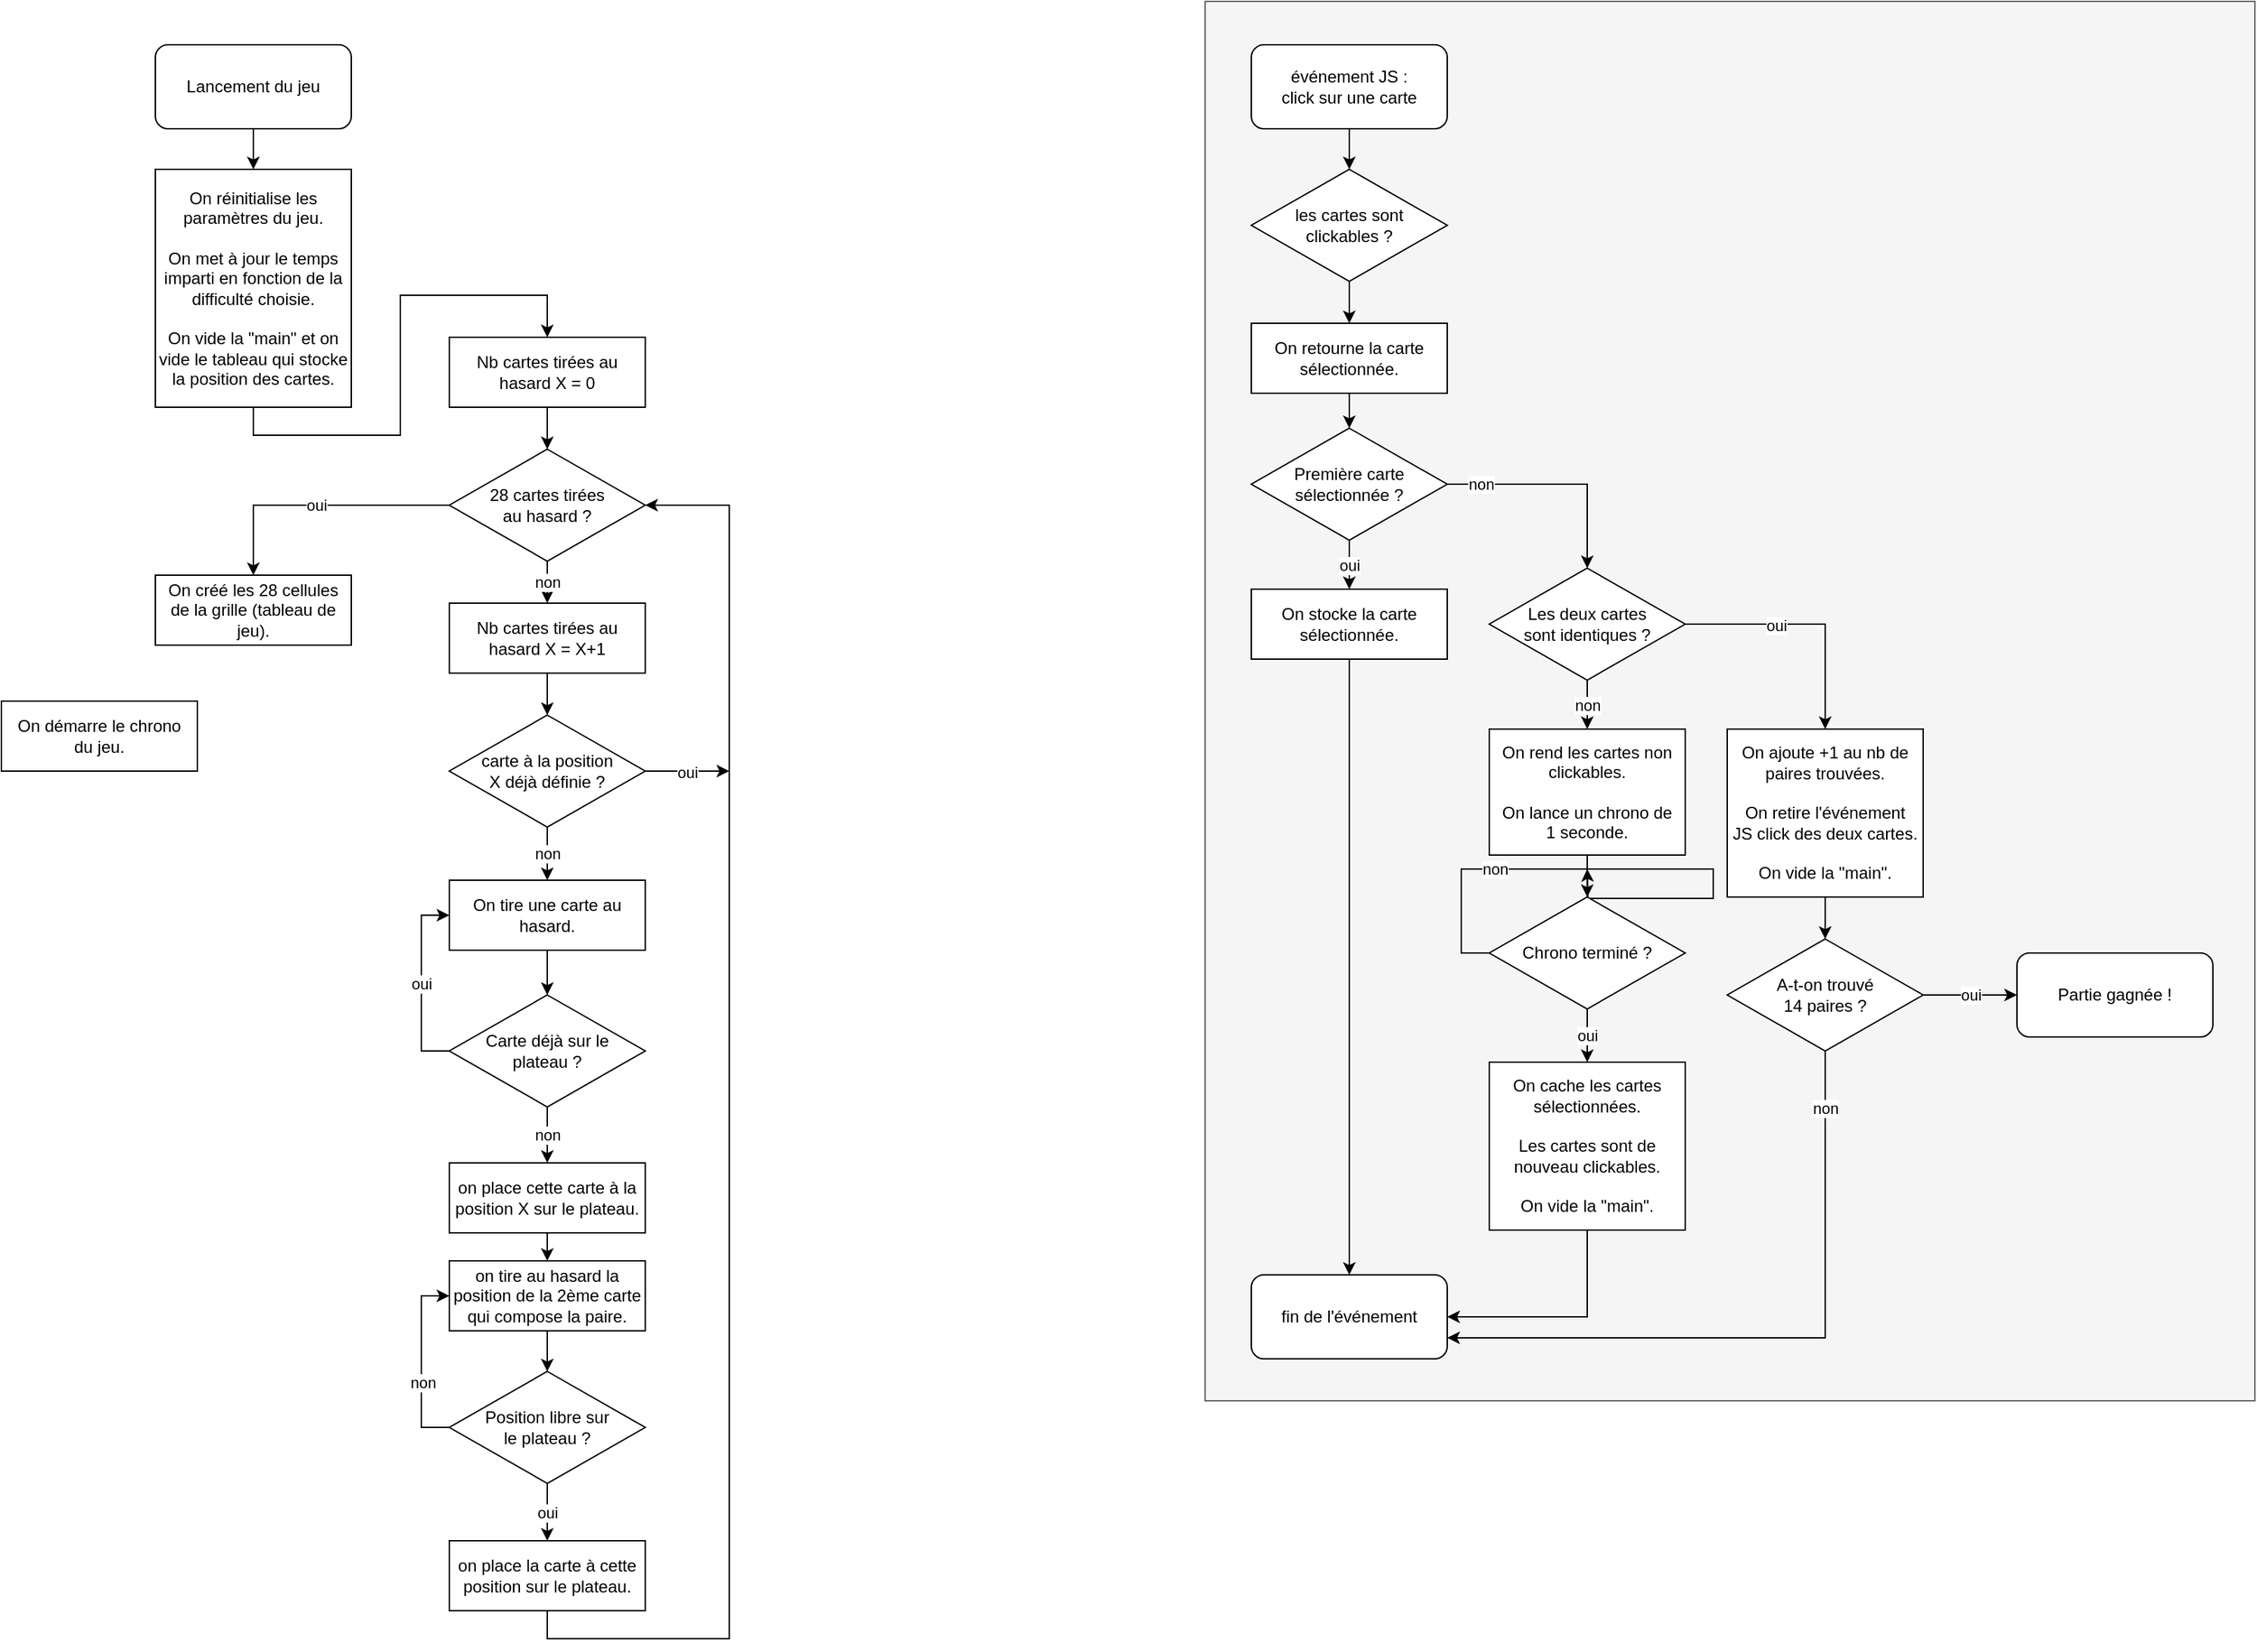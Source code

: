 <mxfile version="14.6.13" type="github">
  <diagram id="Mho7VbrldvnrTyEdaJBi" name="Page-1">
    <mxGraphModel dx="2205" dy="752" grid="1" gridSize="10" guides="1" tooltips="1" connect="1" arrows="1" fold="1" page="1" pageScale="1" pageWidth="827" pageHeight="1169" math="0" shadow="0">
      <root>
        <mxCell id="0" />
        <mxCell id="1" parent="0" />
        <mxCell id="lv7PpkQllb6Zml0wK7hn-37" value="" style="rounded=0;whiteSpace=wrap;html=1;fillColor=#f5f5f5;strokeColor=#666666;fontColor=#333333;" vertex="1" parent="1">
          <mxGeometry x="270" y="130" width="750" height="1000" as="geometry" />
        </mxCell>
        <mxCell id="lv7PpkQllb6Zml0wK7hn-7" style="edgeStyle=orthogonalEdgeStyle;rounded=0;orthogonalLoop=1;jettySize=auto;html=1;exitX=0.5;exitY=1;exitDx=0;exitDy=0;entryX=0.5;entryY=0;entryDx=0;entryDy=0;" edge="1" parent="1" source="lv7PpkQllb6Zml0wK7hn-1" target="lv7PpkQllb6Zml0wK7hn-2">
          <mxGeometry relative="1" as="geometry" />
        </mxCell>
        <mxCell id="lv7PpkQllb6Zml0wK7hn-1" value="événement JS : &lt;br&gt;click sur une carte" style="rounded=1;whiteSpace=wrap;html=1;" vertex="1" parent="1">
          <mxGeometry x="303" y="161" width="140" height="60" as="geometry" />
        </mxCell>
        <mxCell id="lv7PpkQllb6Zml0wK7hn-8" style="edgeStyle=orthogonalEdgeStyle;rounded=0;orthogonalLoop=1;jettySize=auto;html=1;exitX=0.5;exitY=1;exitDx=0;exitDy=0;entryX=0.5;entryY=0;entryDx=0;entryDy=0;" edge="1" parent="1" source="lv7PpkQllb6Zml0wK7hn-2" target="lv7PpkQllb6Zml0wK7hn-4">
          <mxGeometry relative="1" as="geometry" />
        </mxCell>
        <mxCell id="lv7PpkQllb6Zml0wK7hn-2" value="les cartes sont &lt;br&gt;clickables ?" style="rhombus;whiteSpace=wrap;html=1;" vertex="1" parent="1">
          <mxGeometry x="303" y="250" width="140" height="80" as="geometry" />
        </mxCell>
        <mxCell id="lv7PpkQllb6Zml0wK7hn-3" value="fin de l&#39;événement" style="rounded=1;whiteSpace=wrap;html=1;" vertex="1" parent="1">
          <mxGeometry x="303" y="1040" width="140" height="60" as="geometry" />
        </mxCell>
        <mxCell id="lv7PpkQllb6Zml0wK7hn-9" style="edgeStyle=orthogonalEdgeStyle;rounded=0;orthogonalLoop=1;jettySize=auto;html=1;exitX=0.5;exitY=1;exitDx=0;exitDy=0;entryX=0.5;entryY=0;entryDx=0;entryDy=0;" edge="1" parent="1" source="lv7PpkQllb6Zml0wK7hn-4" target="lv7PpkQllb6Zml0wK7hn-5">
          <mxGeometry relative="1" as="geometry" />
        </mxCell>
        <mxCell id="lv7PpkQllb6Zml0wK7hn-4" value="On retourne la carte sélectionnée." style="rounded=0;whiteSpace=wrap;html=1;" vertex="1" parent="1">
          <mxGeometry x="303" y="360" width="140" height="50" as="geometry" />
        </mxCell>
        <mxCell id="lv7PpkQllb6Zml0wK7hn-10" value="oui" style="edgeStyle=orthogonalEdgeStyle;rounded=0;orthogonalLoop=1;jettySize=auto;html=1;exitX=0.5;exitY=1;exitDx=0;exitDy=0;entryX=0.5;entryY=0;entryDx=0;entryDy=0;" edge="1" parent="1" source="lv7PpkQllb6Zml0wK7hn-5" target="lv7PpkQllb6Zml0wK7hn-6">
          <mxGeometry relative="1" as="geometry" />
        </mxCell>
        <mxCell id="lv7PpkQllb6Zml0wK7hn-13" style="edgeStyle=orthogonalEdgeStyle;rounded=0;orthogonalLoop=1;jettySize=auto;html=1;exitX=1;exitY=0.5;exitDx=0;exitDy=0;entryX=0.5;entryY=0;entryDx=0;entryDy=0;" edge="1" parent="1" source="lv7PpkQllb6Zml0wK7hn-5" target="lv7PpkQllb6Zml0wK7hn-12">
          <mxGeometry relative="1" as="geometry" />
        </mxCell>
        <mxCell id="lv7PpkQllb6Zml0wK7hn-35" value="non" style="edgeLabel;html=1;align=center;verticalAlign=middle;resizable=0;points=[];" vertex="1" connectable="0" parent="lv7PpkQllb6Zml0wK7hn-13">
          <mxGeometry x="-0.697" y="-3" relative="1" as="geometry">
            <mxPoint y="-3" as="offset" />
          </mxGeometry>
        </mxCell>
        <mxCell id="lv7PpkQllb6Zml0wK7hn-5" value="&lt;div&gt;Première carte &lt;br&gt;&lt;/div&gt;&lt;div&gt;sélectionnée ?&lt;br&gt;&lt;/div&gt;" style="rhombus;whiteSpace=wrap;html=1;" vertex="1" parent="1">
          <mxGeometry x="303" y="435" width="140" height="80" as="geometry" />
        </mxCell>
        <mxCell id="lv7PpkQllb6Zml0wK7hn-11" style="edgeStyle=orthogonalEdgeStyle;rounded=0;orthogonalLoop=1;jettySize=auto;html=1;exitX=0.5;exitY=1;exitDx=0;exitDy=0;entryX=0.5;entryY=0;entryDx=0;entryDy=0;" edge="1" parent="1" source="lv7PpkQllb6Zml0wK7hn-6" target="lv7PpkQllb6Zml0wK7hn-3">
          <mxGeometry relative="1" as="geometry" />
        </mxCell>
        <mxCell id="lv7PpkQllb6Zml0wK7hn-6" value="On stocke la carte&lt;br&gt;sélectionnée." style="rounded=0;whiteSpace=wrap;html=1;" vertex="1" parent="1">
          <mxGeometry x="303" y="550" width="140" height="50" as="geometry" />
        </mxCell>
        <mxCell id="lv7PpkQllb6Zml0wK7hn-19" style="edgeStyle=orthogonalEdgeStyle;rounded=0;orthogonalLoop=1;jettySize=auto;html=1;exitX=1;exitY=0.5;exitDx=0;exitDy=0;entryX=0.5;entryY=0;entryDx=0;entryDy=0;" edge="1" parent="1" source="lv7PpkQllb6Zml0wK7hn-12" target="lv7PpkQllb6Zml0wK7hn-14">
          <mxGeometry relative="1" as="geometry" />
        </mxCell>
        <mxCell id="lv7PpkQllb6Zml0wK7hn-20" value="oui" style="edgeLabel;html=1;align=center;verticalAlign=middle;resizable=0;points=[];" vertex="1" connectable="0" parent="lv7PpkQllb6Zml0wK7hn-19">
          <mxGeometry x="-0.259" y="-1" relative="1" as="geometry">
            <mxPoint as="offset" />
          </mxGeometry>
        </mxCell>
        <mxCell id="lv7PpkQllb6Zml0wK7hn-22" value="non" style="edgeStyle=orthogonalEdgeStyle;rounded=0;orthogonalLoop=1;jettySize=auto;html=1;exitX=0.5;exitY=1;exitDx=0;exitDy=0;entryX=0.5;entryY=0;entryDx=0;entryDy=0;" edge="1" parent="1" source="lv7PpkQllb6Zml0wK7hn-12" target="lv7PpkQllb6Zml0wK7hn-21">
          <mxGeometry relative="1" as="geometry" />
        </mxCell>
        <mxCell id="lv7PpkQllb6Zml0wK7hn-12" value="&lt;div&gt;Les deux cartes&lt;br&gt;&lt;/div&gt;&lt;div&gt;sont identiques ?&lt;br&gt;&lt;/div&gt;" style="rhombus;whiteSpace=wrap;html=1;" vertex="1" parent="1">
          <mxGeometry x="473" y="535" width="140" height="80" as="geometry" />
        </mxCell>
        <mxCell id="lv7PpkQllb6Zml0wK7hn-16" style="edgeStyle=orthogonalEdgeStyle;rounded=0;orthogonalLoop=1;jettySize=auto;html=1;exitX=0.5;exitY=1;exitDx=0;exitDy=0;entryX=0.5;entryY=0;entryDx=0;entryDy=0;" edge="1" parent="1" source="lv7PpkQllb6Zml0wK7hn-14" target="lv7PpkQllb6Zml0wK7hn-15">
          <mxGeometry relative="1" as="geometry" />
        </mxCell>
        <mxCell id="lv7PpkQllb6Zml0wK7hn-14" value="&lt;div&gt;On ajoute +1 au nb de paires trouvées.&lt;/div&gt;&lt;div&gt;&lt;br&gt;&lt;/div&gt;&lt;div&gt;On retire l&#39;événement &lt;br&gt;JS click des deux cartes.&lt;/div&gt;&lt;div&gt;&lt;br&gt;&lt;/div&gt;&lt;div&gt;On vide la &quot;main&quot;.&lt;br&gt;&lt;/div&gt;" style="rounded=0;whiteSpace=wrap;html=1;" vertex="1" parent="1">
          <mxGeometry x="643" y="650" width="140" height="120" as="geometry" />
        </mxCell>
        <mxCell id="lv7PpkQllb6Zml0wK7hn-32" value="oui" style="edgeStyle=orthogonalEdgeStyle;rounded=0;orthogonalLoop=1;jettySize=auto;html=1;exitX=1;exitY=0.5;exitDx=0;exitDy=0;entryX=0;entryY=0.5;entryDx=0;entryDy=0;" edge="1" parent="1" source="lv7PpkQllb6Zml0wK7hn-15" target="lv7PpkQllb6Zml0wK7hn-17">
          <mxGeometry relative="1" as="geometry" />
        </mxCell>
        <mxCell id="lv7PpkQllb6Zml0wK7hn-33" style="edgeStyle=orthogonalEdgeStyle;rounded=0;orthogonalLoop=1;jettySize=auto;html=1;exitX=0.5;exitY=1;exitDx=0;exitDy=0;entryX=1;entryY=0.75;entryDx=0;entryDy=0;" edge="1" parent="1" source="lv7PpkQllb6Zml0wK7hn-15" target="lv7PpkQllb6Zml0wK7hn-3">
          <mxGeometry relative="1" as="geometry" />
        </mxCell>
        <mxCell id="lv7PpkQllb6Zml0wK7hn-36" value="non" style="edgeLabel;html=1;align=center;verticalAlign=middle;resizable=0;points=[];" vertex="1" connectable="0" parent="lv7PpkQllb6Zml0wK7hn-33">
          <mxGeometry x="-0.827" relative="1" as="geometry">
            <mxPoint as="offset" />
          </mxGeometry>
        </mxCell>
        <mxCell id="lv7PpkQllb6Zml0wK7hn-15" value="&lt;div&gt;A-t-on trouvé&lt;/div&gt;&lt;div&gt;14 paires ?&lt;br&gt;&lt;/div&gt;" style="rhombus;whiteSpace=wrap;html=1;" vertex="1" parent="1">
          <mxGeometry x="643" y="800" width="140" height="80" as="geometry" />
        </mxCell>
        <mxCell id="lv7PpkQllb6Zml0wK7hn-17" value="Partie gagnée !" style="rounded=1;whiteSpace=wrap;html=1;" vertex="1" parent="1">
          <mxGeometry x="850" y="810" width="140" height="60" as="geometry" />
        </mxCell>
        <mxCell id="lv7PpkQllb6Zml0wK7hn-25" style="edgeStyle=orthogonalEdgeStyle;rounded=0;orthogonalLoop=1;jettySize=auto;html=1;exitX=0.5;exitY=1;exitDx=0;exitDy=0;entryX=0.5;entryY=0;entryDx=0;entryDy=0;" edge="1" parent="1" source="lv7PpkQllb6Zml0wK7hn-21" target="lv7PpkQllb6Zml0wK7hn-23">
          <mxGeometry relative="1" as="geometry" />
        </mxCell>
        <mxCell id="lv7PpkQllb6Zml0wK7hn-21" value="&lt;div&gt;On rend les cartes non&lt;/div&gt;&lt;div&gt;clickables.&lt;/div&gt;&lt;div&gt;&lt;br&gt;&lt;/div&gt;&lt;div&gt;On lance un chrono de&lt;/div&gt;&lt;div&gt;1 seconde.&lt;br&gt;&lt;/div&gt;" style="rounded=0;whiteSpace=wrap;html=1;" vertex="1" parent="1">
          <mxGeometry x="473" y="650" width="140" height="90" as="geometry" />
        </mxCell>
        <mxCell id="lv7PpkQllb6Zml0wK7hn-26" style="edgeStyle=orthogonalEdgeStyle;rounded=0;orthogonalLoop=1;jettySize=auto;html=1;exitX=0;exitY=0.5;exitDx=0;exitDy=0;" edge="1" parent="1" source="lv7PpkQllb6Zml0wK7hn-23">
          <mxGeometry relative="1" as="geometry">
            <mxPoint x="543" y="750" as="targetPoint" />
          </mxGeometry>
        </mxCell>
        <mxCell id="lv7PpkQllb6Zml0wK7hn-27" value="non" style="edgeLabel;html=1;align=center;verticalAlign=middle;resizable=0;points=[];" vertex="1" connectable="0" parent="lv7PpkQllb6Zml0wK7hn-26">
          <mxGeometry x="-0.472" relative="1" as="geometry">
            <mxPoint as="offset" />
          </mxGeometry>
        </mxCell>
        <mxCell id="lv7PpkQllb6Zml0wK7hn-28" value="oui" style="edgeStyle=orthogonalEdgeStyle;rounded=0;orthogonalLoop=1;jettySize=auto;html=1;exitX=0.5;exitY=1;exitDx=0;exitDy=0;entryX=0.5;entryY=0;entryDx=0;entryDy=0;" edge="1" parent="1" source="lv7PpkQllb6Zml0wK7hn-23" target="lv7PpkQllb6Zml0wK7hn-24">
          <mxGeometry relative="1" as="geometry" />
        </mxCell>
        <mxCell id="lv7PpkQllb6Zml0wK7hn-23" value="Chrono terminé ?" style="rhombus;whiteSpace=wrap;html=1;" vertex="1" parent="1">
          <mxGeometry x="473" y="770" width="140" height="80" as="geometry" />
        </mxCell>
        <mxCell id="lv7PpkQllb6Zml0wK7hn-34" style="edgeStyle=orthogonalEdgeStyle;rounded=0;orthogonalLoop=1;jettySize=auto;html=1;exitX=0.5;exitY=1;exitDx=0;exitDy=0;entryX=1;entryY=0.5;entryDx=0;entryDy=0;" edge="1" parent="1" source="lv7PpkQllb6Zml0wK7hn-24" target="lv7PpkQllb6Zml0wK7hn-3">
          <mxGeometry relative="1" as="geometry" />
        </mxCell>
        <mxCell id="lv7PpkQllb6Zml0wK7hn-24" value="&lt;div&gt;On cache les cartes sélectionnées.&lt;/div&gt;&lt;div&gt;&lt;br&gt;&lt;/div&gt;&lt;div&gt;Les cartes sont de nouveau clickables.&lt;/div&gt;&lt;div&gt;&lt;br&gt;&lt;/div&gt;&lt;div&gt;On vide la &quot;main&quot;.&lt;br&gt;&lt;/div&gt;" style="rounded=0;whiteSpace=wrap;html=1;" vertex="1" parent="1">
          <mxGeometry x="473" y="888" width="140" height="120" as="geometry" />
        </mxCell>
        <mxCell id="lv7PpkQllb6Zml0wK7hn-46" style="edgeStyle=orthogonalEdgeStyle;rounded=0;orthogonalLoop=1;jettySize=auto;html=1;exitX=0.5;exitY=1;exitDx=0;exitDy=0;" edge="1" parent="1" source="lv7PpkQllb6Zml0wK7hn-39" target="lv7PpkQllb6Zml0wK7hn-40">
          <mxGeometry relative="1" as="geometry" />
        </mxCell>
        <mxCell id="lv7PpkQllb6Zml0wK7hn-39" value="Lancement du jeu" style="rounded=1;whiteSpace=wrap;html=1;" vertex="1" parent="1">
          <mxGeometry x="-480" y="161" width="140" height="60" as="geometry" />
        </mxCell>
        <mxCell id="lv7PpkQllb6Zml0wK7hn-47" style="edgeStyle=orthogonalEdgeStyle;rounded=0;orthogonalLoop=1;jettySize=auto;html=1;exitX=0.5;exitY=1;exitDx=0;exitDy=0;entryX=0.5;entryY=0;entryDx=0;entryDy=0;" edge="1" parent="1" source="lv7PpkQllb6Zml0wK7hn-40" target="lv7PpkQllb6Zml0wK7hn-42">
          <mxGeometry relative="1" as="geometry">
            <Array as="points">
              <mxPoint x="-410" y="440" />
              <mxPoint x="-305" y="440" />
              <mxPoint x="-305" y="340" />
              <mxPoint x="-200" y="340" />
            </Array>
          </mxGeometry>
        </mxCell>
        <mxCell id="lv7PpkQllb6Zml0wK7hn-40" value="&lt;div&gt;On réinitialise les paramètres du jeu.&lt;/div&gt;&lt;div&gt;&lt;br&gt;&lt;/div&gt;&lt;div&gt;On met à jour le temps imparti en fonction de la difficulté choisie.&lt;/div&gt;&lt;div&gt;&lt;br&gt;&lt;/div&gt;&lt;div&gt;On vide la &quot;main&quot; et on vide le tableau qui stocke la position des cartes.&lt;br&gt;&lt;/div&gt;" style="rounded=0;whiteSpace=wrap;html=1;" vertex="1" parent="1">
          <mxGeometry x="-480" y="250" width="140" height="170" as="geometry" />
        </mxCell>
        <mxCell id="lv7PpkQllb6Zml0wK7hn-49" value="non" style="edgeStyle=orthogonalEdgeStyle;rounded=0;orthogonalLoop=1;jettySize=auto;html=1;exitX=0.5;exitY=1;exitDx=0;exitDy=0;entryX=0.5;entryY=0;entryDx=0;entryDy=0;" edge="1" parent="1" source="lv7PpkQllb6Zml0wK7hn-41" target="lv7PpkQllb6Zml0wK7hn-43">
          <mxGeometry relative="1" as="geometry" />
        </mxCell>
        <mxCell id="lv7PpkQllb6Zml0wK7hn-74" value="oui" style="edgeStyle=orthogonalEdgeStyle;rounded=0;orthogonalLoop=1;jettySize=auto;html=1;exitX=0;exitY=0.5;exitDx=0;exitDy=0;entryX=0.5;entryY=0;entryDx=0;entryDy=0;" edge="1" parent="1" source="lv7PpkQllb6Zml0wK7hn-41" target="lv7PpkQllb6Zml0wK7hn-68">
          <mxGeometry relative="1" as="geometry" />
        </mxCell>
        <mxCell id="lv7PpkQllb6Zml0wK7hn-41" value="28 cartes tirées&lt;br&gt;au hasard ?" style="rhombus;whiteSpace=wrap;html=1;" vertex="1" parent="1">
          <mxGeometry x="-270" y="450" width="140" height="80" as="geometry" />
        </mxCell>
        <mxCell id="lv7PpkQllb6Zml0wK7hn-48" style="edgeStyle=orthogonalEdgeStyle;rounded=0;orthogonalLoop=1;jettySize=auto;html=1;exitX=0.5;exitY=1;exitDx=0;exitDy=0;entryX=0.5;entryY=0;entryDx=0;entryDy=0;" edge="1" parent="1" source="lv7PpkQllb6Zml0wK7hn-42" target="lv7PpkQllb6Zml0wK7hn-41">
          <mxGeometry relative="1" as="geometry" />
        </mxCell>
        <mxCell id="lv7PpkQllb6Zml0wK7hn-42" value="&lt;div&gt;Nb cartes tirées au &lt;br&gt;&lt;/div&gt;&lt;div&gt;hasard X = 0&lt;br&gt;&lt;/div&gt;" style="rounded=0;whiteSpace=wrap;html=1;" vertex="1" parent="1">
          <mxGeometry x="-270" y="370" width="140" height="50" as="geometry" />
        </mxCell>
        <mxCell id="lv7PpkQllb6Zml0wK7hn-50" style="edgeStyle=orthogonalEdgeStyle;rounded=0;orthogonalLoop=1;jettySize=auto;html=1;exitX=0.5;exitY=1;exitDx=0;exitDy=0;entryX=0.5;entryY=0;entryDx=0;entryDy=0;" edge="1" parent="1" source="lv7PpkQllb6Zml0wK7hn-43" target="lv7PpkQllb6Zml0wK7hn-44">
          <mxGeometry relative="1" as="geometry" />
        </mxCell>
        <mxCell id="lv7PpkQllb6Zml0wK7hn-43" value="&lt;div&gt;Nb cartes tirées au &lt;br&gt;&lt;/div&gt;&lt;div&gt;hasard X = X+1&lt;br&gt;&lt;/div&gt;" style="rounded=0;whiteSpace=wrap;html=1;" vertex="1" parent="1">
          <mxGeometry x="-270" y="560" width="140" height="50" as="geometry" />
        </mxCell>
        <mxCell id="lv7PpkQllb6Zml0wK7hn-51" value="non" style="edgeStyle=orthogonalEdgeStyle;rounded=0;orthogonalLoop=1;jettySize=auto;html=1;exitX=0.5;exitY=1;exitDx=0;exitDy=0;entryX=0.5;entryY=0;entryDx=0;entryDy=0;" edge="1" parent="1" source="lv7PpkQllb6Zml0wK7hn-44" target="lv7PpkQllb6Zml0wK7hn-45">
          <mxGeometry relative="1" as="geometry" />
        </mxCell>
        <mxCell id="lv7PpkQllb6Zml0wK7hn-73" value="oui" style="edgeStyle=orthogonalEdgeStyle;rounded=0;orthogonalLoop=1;jettySize=auto;html=1;exitX=1;exitY=0.5;exitDx=0;exitDy=0;" edge="1" parent="1" source="lv7PpkQllb6Zml0wK7hn-44">
          <mxGeometry relative="1" as="geometry">
            <mxPoint x="-70" y="680" as="targetPoint" />
          </mxGeometry>
        </mxCell>
        <mxCell id="lv7PpkQllb6Zml0wK7hn-44" value="&lt;div&gt;carte à la position&lt;/div&gt;&lt;div&gt;X déjà définie ?&lt;br&gt;&lt;/div&gt;" style="rhombus;whiteSpace=wrap;html=1;" vertex="1" parent="1">
          <mxGeometry x="-270" y="640" width="140" height="80" as="geometry" />
        </mxCell>
        <mxCell id="lv7PpkQllb6Zml0wK7hn-55" style="edgeStyle=orthogonalEdgeStyle;rounded=0;orthogonalLoop=1;jettySize=auto;html=1;exitX=0.5;exitY=1;exitDx=0;exitDy=0;entryX=0.5;entryY=0;entryDx=0;entryDy=0;" edge="1" parent="1" source="lv7PpkQllb6Zml0wK7hn-45" target="lv7PpkQllb6Zml0wK7hn-52">
          <mxGeometry relative="1" as="geometry" />
        </mxCell>
        <mxCell id="lv7PpkQllb6Zml0wK7hn-45" value="On tire une carte au hasard." style="rounded=0;whiteSpace=wrap;html=1;" vertex="1" parent="1">
          <mxGeometry x="-270" y="758" width="140" height="50" as="geometry" />
        </mxCell>
        <mxCell id="lv7PpkQllb6Zml0wK7hn-56" value="oui" style="edgeStyle=orthogonalEdgeStyle;rounded=0;orthogonalLoop=1;jettySize=auto;html=1;exitX=0;exitY=0.5;exitDx=0;exitDy=0;entryX=0;entryY=0.5;entryDx=0;entryDy=0;" edge="1" parent="1" source="lv7PpkQllb6Zml0wK7hn-52" target="lv7PpkQllb6Zml0wK7hn-45">
          <mxGeometry relative="1" as="geometry">
            <mxPoint x="-200" y="820" as="targetPoint" />
          </mxGeometry>
        </mxCell>
        <mxCell id="lv7PpkQllb6Zml0wK7hn-63" value="non" style="edgeStyle=orthogonalEdgeStyle;rounded=0;orthogonalLoop=1;jettySize=auto;html=1;exitX=0.5;exitY=1;exitDx=0;exitDy=0;entryX=0.5;entryY=0;entryDx=0;entryDy=0;" edge="1" parent="1" source="lv7PpkQllb6Zml0wK7hn-52" target="lv7PpkQllb6Zml0wK7hn-57">
          <mxGeometry relative="1" as="geometry" />
        </mxCell>
        <mxCell id="lv7PpkQllb6Zml0wK7hn-52" value="&lt;div&gt;Carte déjà sur le &lt;br&gt;&lt;/div&gt;&lt;div&gt;plateau ?&lt;br&gt;&lt;/div&gt;" style="rhombus;whiteSpace=wrap;html=1;" vertex="1" parent="1">
          <mxGeometry x="-270" y="840" width="140" height="80" as="geometry" />
        </mxCell>
        <mxCell id="lv7PpkQllb6Zml0wK7hn-61" style="edgeStyle=orthogonalEdgeStyle;rounded=0;orthogonalLoop=1;jettySize=auto;html=1;exitX=0.5;exitY=1;exitDx=0;exitDy=0;entryX=0.5;entryY=0;entryDx=0;entryDy=0;" edge="1" parent="1" source="lv7PpkQllb6Zml0wK7hn-57" target="lv7PpkQllb6Zml0wK7hn-58">
          <mxGeometry relative="1" as="geometry" />
        </mxCell>
        <mxCell id="lv7PpkQllb6Zml0wK7hn-57" value="on place cette carte à la position X sur le plateau." style="rounded=0;whiteSpace=wrap;html=1;" vertex="1" parent="1">
          <mxGeometry x="-270" y="960" width="140" height="50" as="geometry" />
        </mxCell>
        <mxCell id="lv7PpkQllb6Zml0wK7hn-62" style="edgeStyle=orthogonalEdgeStyle;rounded=0;orthogonalLoop=1;jettySize=auto;html=1;exitX=0.5;exitY=1;exitDx=0;exitDy=0;entryX=0.5;entryY=0;entryDx=0;entryDy=0;" edge="1" parent="1" source="lv7PpkQllb6Zml0wK7hn-58" target="lv7PpkQllb6Zml0wK7hn-59">
          <mxGeometry relative="1" as="geometry" />
        </mxCell>
        <mxCell id="lv7PpkQllb6Zml0wK7hn-58" value="on tire au hasard la position de la 2ème carte qui compose la paire. " style="rounded=0;whiteSpace=wrap;html=1;" vertex="1" parent="1">
          <mxGeometry x="-270" y="1030" width="140" height="50" as="geometry" />
        </mxCell>
        <mxCell id="lv7PpkQllb6Zml0wK7hn-60" style="edgeStyle=orthogonalEdgeStyle;rounded=0;orthogonalLoop=1;jettySize=auto;html=1;exitX=0;exitY=0.5;exitDx=0;exitDy=0;entryX=0;entryY=0.5;entryDx=0;entryDy=0;" edge="1" parent="1" source="lv7PpkQllb6Zml0wK7hn-59" target="lv7PpkQllb6Zml0wK7hn-58">
          <mxGeometry relative="1" as="geometry" />
        </mxCell>
        <mxCell id="lv7PpkQllb6Zml0wK7hn-64" value="non" style="edgeLabel;html=1;align=center;verticalAlign=middle;resizable=0;points=[];" vertex="1" connectable="0" parent="lv7PpkQllb6Zml0wK7hn-60">
          <mxGeometry x="-0.222" y="-1" relative="1" as="geometry">
            <mxPoint as="offset" />
          </mxGeometry>
        </mxCell>
        <mxCell id="lv7PpkQllb6Zml0wK7hn-66" value="oui" style="edgeStyle=orthogonalEdgeStyle;rounded=0;orthogonalLoop=1;jettySize=auto;html=1;exitX=0.5;exitY=1;exitDx=0;exitDy=0;entryX=0.5;entryY=0;entryDx=0;entryDy=0;" edge="1" parent="1" source="lv7PpkQllb6Zml0wK7hn-59" target="lv7PpkQllb6Zml0wK7hn-65">
          <mxGeometry relative="1" as="geometry" />
        </mxCell>
        <mxCell id="lv7PpkQllb6Zml0wK7hn-59" value="&lt;div&gt;Position libre sur &lt;br&gt;&lt;/div&gt;&lt;div&gt;le plateau ?&lt;br&gt;&lt;/div&gt;" style="rhombus;whiteSpace=wrap;html=1;" vertex="1" parent="1">
          <mxGeometry x="-270" y="1109" width="140" height="80" as="geometry" />
        </mxCell>
        <mxCell id="lv7PpkQllb6Zml0wK7hn-67" style="edgeStyle=orthogonalEdgeStyle;rounded=0;orthogonalLoop=1;jettySize=auto;html=1;exitX=0.5;exitY=1;exitDx=0;exitDy=0;entryX=1;entryY=0.5;entryDx=0;entryDy=0;" edge="1" parent="1" source="lv7PpkQllb6Zml0wK7hn-65" target="lv7PpkQllb6Zml0wK7hn-41">
          <mxGeometry relative="1" as="geometry">
            <Array as="points">
              <mxPoint x="-200" y="1300" />
              <mxPoint x="-70" y="1300" />
              <mxPoint x="-70" y="490" />
            </Array>
          </mxGeometry>
        </mxCell>
        <mxCell id="lv7PpkQllb6Zml0wK7hn-65" value="on place la carte à cette position sur le plateau." style="rounded=0;whiteSpace=wrap;html=1;" vertex="1" parent="1">
          <mxGeometry x="-270" y="1230" width="140" height="50" as="geometry" />
        </mxCell>
        <mxCell id="lv7PpkQllb6Zml0wK7hn-68" value="On créé les 28 cellules&lt;br&gt;de la grille (tableau de jeu)." style="rounded=0;whiteSpace=wrap;html=1;" vertex="1" parent="1">
          <mxGeometry x="-480" y="540" width="140" height="50" as="geometry" />
        </mxCell>
        <mxCell id="lv7PpkQllb6Zml0wK7hn-69" value="&lt;div&gt;On démarre le chrono&lt;/div&gt;&lt;div&gt;du jeu.&lt;br&gt;&lt;/div&gt;" style="rounded=0;whiteSpace=wrap;html=1;" vertex="1" parent="1">
          <mxGeometry x="-590" y="630" width="140" height="50" as="geometry" />
        </mxCell>
      </root>
    </mxGraphModel>
  </diagram>
</mxfile>
